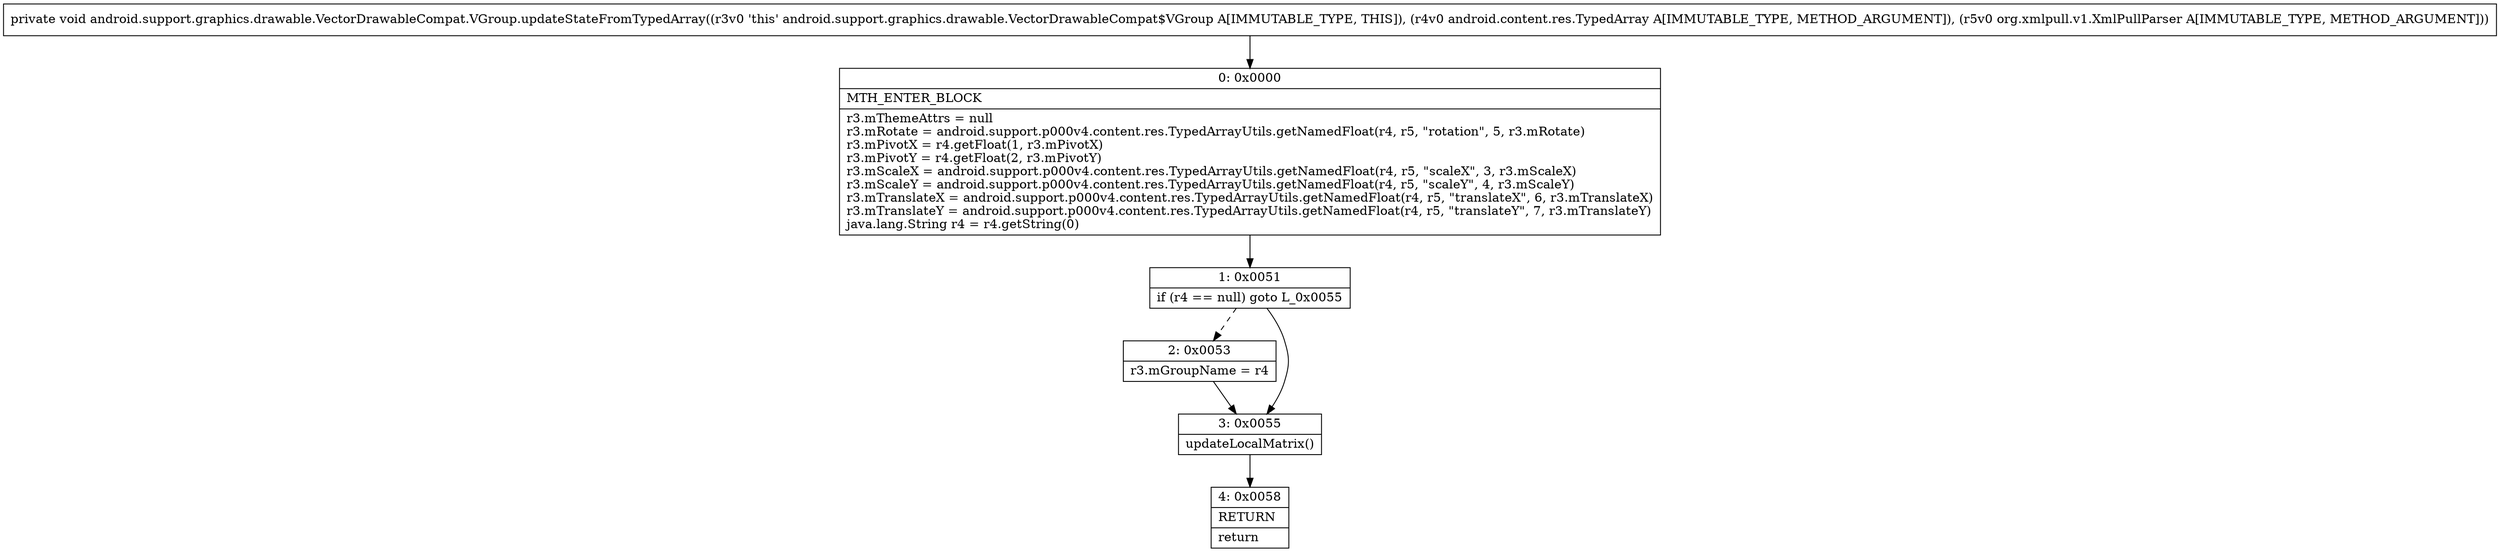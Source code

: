 digraph "CFG forandroid.support.graphics.drawable.VectorDrawableCompat.VGroup.updateStateFromTypedArray(Landroid\/content\/res\/TypedArray;Lorg\/xmlpull\/v1\/XmlPullParser;)V" {
Node_0 [shape=record,label="{0\:\ 0x0000|MTH_ENTER_BLOCK\l|r3.mThemeAttrs = null\lr3.mRotate = android.support.p000v4.content.res.TypedArrayUtils.getNamedFloat(r4, r5, \"rotation\", 5, r3.mRotate)\lr3.mPivotX = r4.getFloat(1, r3.mPivotX)\lr3.mPivotY = r4.getFloat(2, r3.mPivotY)\lr3.mScaleX = android.support.p000v4.content.res.TypedArrayUtils.getNamedFloat(r4, r5, \"scaleX\", 3, r3.mScaleX)\lr3.mScaleY = android.support.p000v4.content.res.TypedArrayUtils.getNamedFloat(r4, r5, \"scaleY\", 4, r3.mScaleY)\lr3.mTranslateX = android.support.p000v4.content.res.TypedArrayUtils.getNamedFloat(r4, r5, \"translateX\", 6, r3.mTranslateX)\lr3.mTranslateY = android.support.p000v4.content.res.TypedArrayUtils.getNamedFloat(r4, r5, \"translateY\", 7, r3.mTranslateY)\ljava.lang.String r4 = r4.getString(0)\l}"];
Node_1 [shape=record,label="{1\:\ 0x0051|if (r4 == null) goto L_0x0055\l}"];
Node_2 [shape=record,label="{2\:\ 0x0053|r3.mGroupName = r4\l}"];
Node_3 [shape=record,label="{3\:\ 0x0055|updateLocalMatrix()\l}"];
Node_4 [shape=record,label="{4\:\ 0x0058|RETURN\l|return\l}"];
MethodNode[shape=record,label="{private void android.support.graphics.drawable.VectorDrawableCompat.VGroup.updateStateFromTypedArray((r3v0 'this' android.support.graphics.drawable.VectorDrawableCompat$VGroup A[IMMUTABLE_TYPE, THIS]), (r4v0 android.content.res.TypedArray A[IMMUTABLE_TYPE, METHOD_ARGUMENT]), (r5v0 org.xmlpull.v1.XmlPullParser A[IMMUTABLE_TYPE, METHOD_ARGUMENT])) }"];
MethodNode -> Node_0;
Node_0 -> Node_1;
Node_1 -> Node_2[style=dashed];
Node_1 -> Node_3;
Node_2 -> Node_3;
Node_3 -> Node_4;
}

